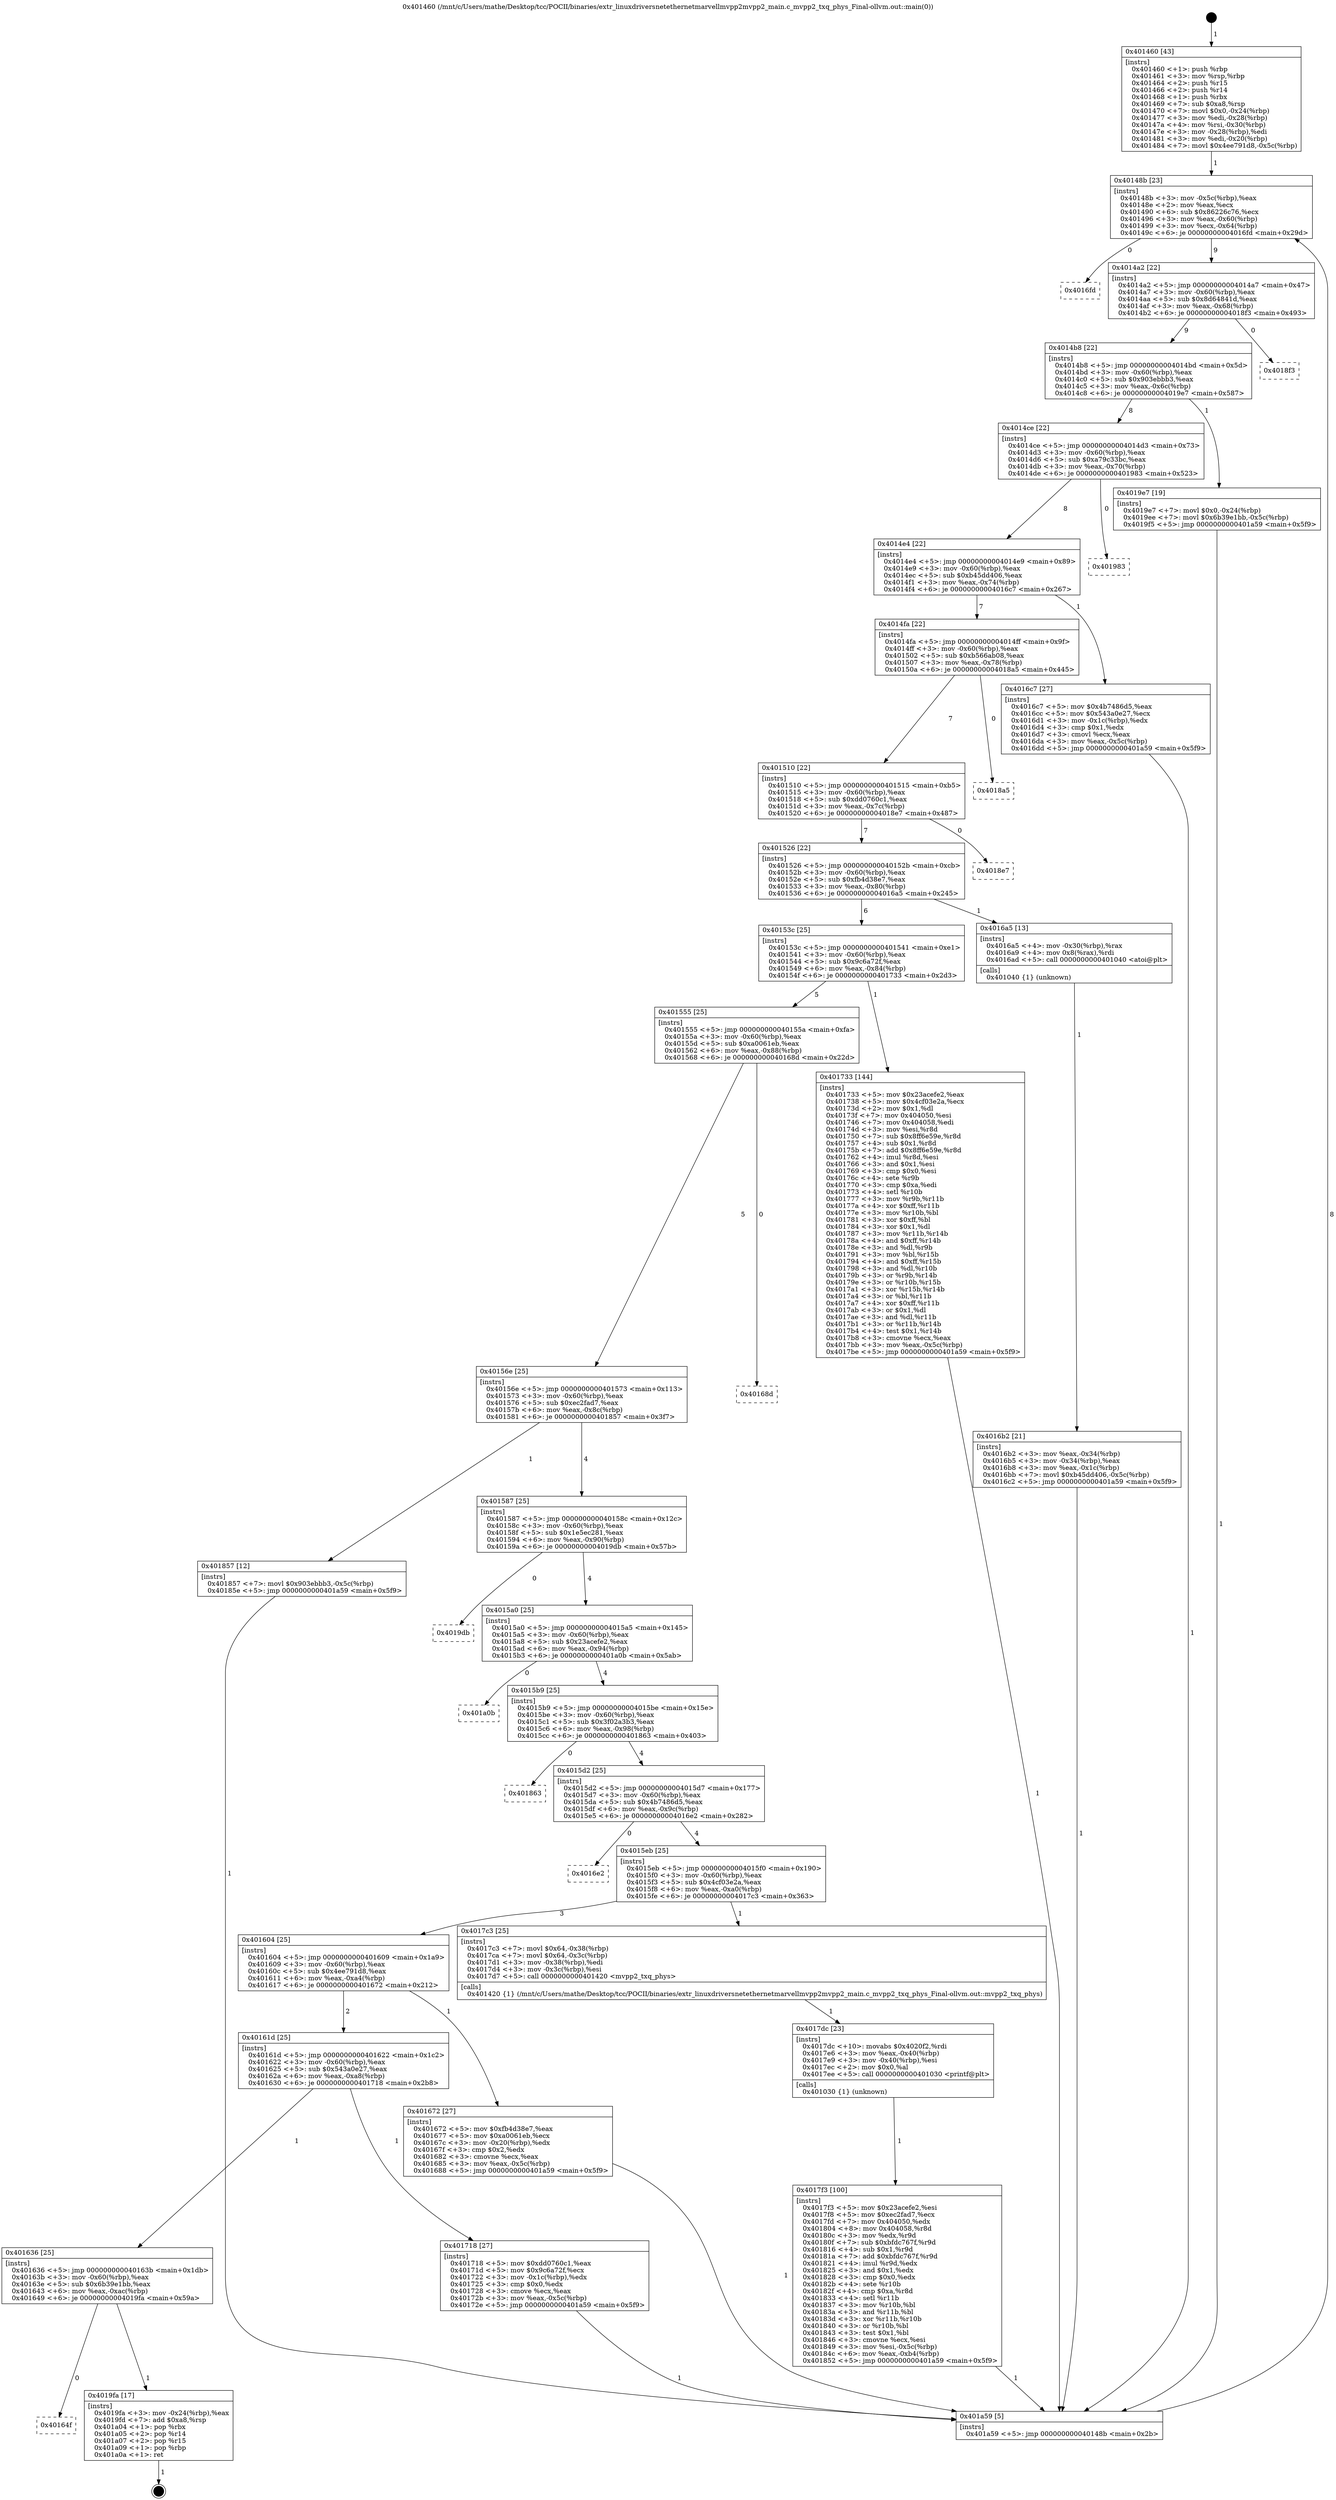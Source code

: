 digraph "0x401460" {
  label = "0x401460 (/mnt/c/Users/mathe/Desktop/tcc/POCII/binaries/extr_linuxdriversnetethernetmarvellmvpp2mvpp2_main.c_mvpp2_txq_phys_Final-ollvm.out::main(0))"
  labelloc = "t"
  node[shape=record]

  Entry [label="",width=0.3,height=0.3,shape=circle,fillcolor=black,style=filled]
  "0x40148b" [label="{
     0x40148b [23]\l
     | [instrs]\l
     &nbsp;&nbsp;0x40148b \<+3\>: mov -0x5c(%rbp),%eax\l
     &nbsp;&nbsp;0x40148e \<+2\>: mov %eax,%ecx\l
     &nbsp;&nbsp;0x401490 \<+6\>: sub $0x86226c76,%ecx\l
     &nbsp;&nbsp;0x401496 \<+3\>: mov %eax,-0x60(%rbp)\l
     &nbsp;&nbsp;0x401499 \<+3\>: mov %ecx,-0x64(%rbp)\l
     &nbsp;&nbsp;0x40149c \<+6\>: je 00000000004016fd \<main+0x29d\>\l
  }"]
  "0x4016fd" [label="{
     0x4016fd\l
  }", style=dashed]
  "0x4014a2" [label="{
     0x4014a2 [22]\l
     | [instrs]\l
     &nbsp;&nbsp;0x4014a2 \<+5\>: jmp 00000000004014a7 \<main+0x47\>\l
     &nbsp;&nbsp;0x4014a7 \<+3\>: mov -0x60(%rbp),%eax\l
     &nbsp;&nbsp;0x4014aa \<+5\>: sub $0x8d64841d,%eax\l
     &nbsp;&nbsp;0x4014af \<+3\>: mov %eax,-0x68(%rbp)\l
     &nbsp;&nbsp;0x4014b2 \<+6\>: je 00000000004018f3 \<main+0x493\>\l
  }"]
  Exit [label="",width=0.3,height=0.3,shape=circle,fillcolor=black,style=filled,peripheries=2]
  "0x4018f3" [label="{
     0x4018f3\l
  }", style=dashed]
  "0x4014b8" [label="{
     0x4014b8 [22]\l
     | [instrs]\l
     &nbsp;&nbsp;0x4014b8 \<+5\>: jmp 00000000004014bd \<main+0x5d\>\l
     &nbsp;&nbsp;0x4014bd \<+3\>: mov -0x60(%rbp),%eax\l
     &nbsp;&nbsp;0x4014c0 \<+5\>: sub $0x903ebbb3,%eax\l
     &nbsp;&nbsp;0x4014c5 \<+3\>: mov %eax,-0x6c(%rbp)\l
     &nbsp;&nbsp;0x4014c8 \<+6\>: je 00000000004019e7 \<main+0x587\>\l
  }"]
  "0x40164f" [label="{
     0x40164f\l
  }", style=dashed]
  "0x4019e7" [label="{
     0x4019e7 [19]\l
     | [instrs]\l
     &nbsp;&nbsp;0x4019e7 \<+7\>: movl $0x0,-0x24(%rbp)\l
     &nbsp;&nbsp;0x4019ee \<+7\>: movl $0x6b39e1bb,-0x5c(%rbp)\l
     &nbsp;&nbsp;0x4019f5 \<+5\>: jmp 0000000000401a59 \<main+0x5f9\>\l
  }"]
  "0x4014ce" [label="{
     0x4014ce [22]\l
     | [instrs]\l
     &nbsp;&nbsp;0x4014ce \<+5\>: jmp 00000000004014d3 \<main+0x73\>\l
     &nbsp;&nbsp;0x4014d3 \<+3\>: mov -0x60(%rbp),%eax\l
     &nbsp;&nbsp;0x4014d6 \<+5\>: sub $0xa79c33bc,%eax\l
     &nbsp;&nbsp;0x4014db \<+3\>: mov %eax,-0x70(%rbp)\l
     &nbsp;&nbsp;0x4014de \<+6\>: je 0000000000401983 \<main+0x523\>\l
  }"]
  "0x4019fa" [label="{
     0x4019fa [17]\l
     | [instrs]\l
     &nbsp;&nbsp;0x4019fa \<+3\>: mov -0x24(%rbp),%eax\l
     &nbsp;&nbsp;0x4019fd \<+7\>: add $0xa8,%rsp\l
     &nbsp;&nbsp;0x401a04 \<+1\>: pop %rbx\l
     &nbsp;&nbsp;0x401a05 \<+2\>: pop %r14\l
     &nbsp;&nbsp;0x401a07 \<+2\>: pop %r15\l
     &nbsp;&nbsp;0x401a09 \<+1\>: pop %rbp\l
     &nbsp;&nbsp;0x401a0a \<+1\>: ret\l
  }"]
  "0x401983" [label="{
     0x401983\l
  }", style=dashed]
  "0x4014e4" [label="{
     0x4014e4 [22]\l
     | [instrs]\l
     &nbsp;&nbsp;0x4014e4 \<+5\>: jmp 00000000004014e9 \<main+0x89\>\l
     &nbsp;&nbsp;0x4014e9 \<+3\>: mov -0x60(%rbp),%eax\l
     &nbsp;&nbsp;0x4014ec \<+5\>: sub $0xb45dd406,%eax\l
     &nbsp;&nbsp;0x4014f1 \<+3\>: mov %eax,-0x74(%rbp)\l
     &nbsp;&nbsp;0x4014f4 \<+6\>: je 00000000004016c7 \<main+0x267\>\l
  }"]
  "0x4017f3" [label="{
     0x4017f3 [100]\l
     | [instrs]\l
     &nbsp;&nbsp;0x4017f3 \<+5\>: mov $0x23acefe2,%esi\l
     &nbsp;&nbsp;0x4017f8 \<+5\>: mov $0xec2fad7,%ecx\l
     &nbsp;&nbsp;0x4017fd \<+7\>: mov 0x404050,%edx\l
     &nbsp;&nbsp;0x401804 \<+8\>: mov 0x404058,%r8d\l
     &nbsp;&nbsp;0x40180c \<+3\>: mov %edx,%r9d\l
     &nbsp;&nbsp;0x40180f \<+7\>: sub $0xbfdc767f,%r9d\l
     &nbsp;&nbsp;0x401816 \<+4\>: sub $0x1,%r9d\l
     &nbsp;&nbsp;0x40181a \<+7\>: add $0xbfdc767f,%r9d\l
     &nbsp;&nbsp;0x401821 \<+4\>: imul %r9d,%edx\l
     &nbsp;&nbsp;0x401825 \<+3\>: and $0x1,%edx\l
     &nbsp;&nbsp;0x401828 \<+3\>: cmp $0x0,%edx\l
     &nbsp;&nbsp;0x40182b \<+4\>: sete %r10b\l
     &nbsp;&nbsp;0x40182f \<+4\>: cmp $0xa,%r8d\l
     &nbsp;&nbsp;0x401833 \<+4\>: setl %r11b\l
     &nbsp;&nbsp;0x401837 \<+3\>: mov %r10b,%bl\l
     &nbsp;&nbsp;0x40183a \<+3\>: and %r11b,%bl\l
     &nbsp;&nbsp;0x40183d \<+3\>: xor %r11b,%r10b\l
     &nbsp;&nbsp;0x401840 \<+3\>: or %r10b,%bl\l
     &nbsp;&nbsp;0x401843 \<+3\>: test $0x1,%bl\l
     &nbsp;&nbsp;0x401846 \<+3\>: cmovne %ecx,%esi\l
     &nbsp;&nbsp;0x401849 \<+3\>: mov %esi,-0x5c(%rbp)\l
     &nbsp;&nbsp;0x40184c \<+6\>: mov %eax,-0xb4(%rbp)\l
     &nbsp;&nbsp;0x401852 \<+5\>: jmp 0000000000401a59 \<main+0x5f9\>\l
  }"]
  "0x4016c7" [label="{
     0x4016c7 [27]\l
     | [instrs]\l
     &nbsp;&nbsp;0x4016c7 \<+5\>: mov $0x4b7486d5,%eax\l
     &nbsp;&nbsp;0x4016cc \<+5\>: mov $0x543a0e27,%ecx\l
     &nbsp;&nbsp;0x4016d1 \<+3\>: mov -0x1c(%rbp),%edx\l
     &nbsp;&nbsp;0x4016d4 \<+3\>: cmp $0x1,%edx\l
     &nbsp;&nbsp;0x4016d7 \<+3\>: cmovl %ecx,%eax\l
     &nbsp;&nbsp;0x4016da \<+3\>: mov %eax,-0x5c(%rbp)\l
     &nbsp;&nbsp;0x4016dd \<+5\>: jmp 0000000000401a59 \<main+0x5f9\>\l
  }"]
  "0x4014fa" [label="{
     0x4014fa [22]\l
     | [instrs]\l
     &nbsp;&nbsp;0x4014fa \<+5\>: jmp 00000000004014ff \<main+0x9f\>\l
     &nbsp;&nbsp;0x4014ff \<+3\>: mov -0x60(%rbp),%eax\l
     &nbsp;&nbsp;0x401502 \<+5\>: sub $0xb566ab08,%eax\l
     &nbsp;&nbsp;0x401507 \<+3\>: mov %eax,-0x78(%rbp)\l
     &nbsp;&nbsp;0x40150a \<+6\>: je 00000000004018a5 \<main+0x445\>\l
  }"]
  "0x4017dc" [label="{
     0x4017dc [23]\l
     | [instrs]\l
     &nbsp;&nbsp;0x4017dc \<+10\>: movabs $0x4020f2,%rdi\l
     &nbsp;&nbsp;0x4017e6 \<+3\>: mov %eax,-0x40(%rbp)\l
     &nbsp;&nbsp;0x4017e9 \<+3\>: mov -0x40(%rbp),%esi\l
     &nbsp;&nbsp;0x4017ec \<+2\>: mov $0x0,%al\l
     &nbsp;&nbsp;0x4017ee \<+5\>: call 0000000000401030 \<printf@plt\>\l
     | [calls]\l
     &nbsp;&nbsp;0x401030 \{1\} (unknown)\l
  }"]
  "0x4018a5" [label="{
     0x4018a5\l
  }", style=dashed]
  "0x401510" [label="{
     0x401510 [22]\l
     | [instrs]\l
     &nbsp;&nbsp;0x401510 \<+5\>: jmp 0000000000401515 \<main+0xb5\>\l
     &nbsp;&nbsp;0x401515 \<+3\>: mov -0x60(%rbp),%eax\l
     &nbsp;&nbsp;0x401518 \<+5\>: sub $0xdd0760c1,%eax\l
     &nbsp;&nbsp;0x40151d \<+3\>: mov %eax,-0x7c(%rbp)\l
     &nbsp;&nbsp;0x401520 \<+6\>: je 00000000004018e7 \<main+0x487\>\l
  }"]
  "0x401636" [label="{
     0x401636 [25]\l
     | [instrs]\l
     &nbsp;&nbsp;0x401636 \<+5\>: jmp 000000000040163b \<main+0x1db\>\l
     &nbsp;&nbsp;0x40163b \<+3\>: mov -0x60(%rbp),%eax\l
     &nbsp;&nbsp;0x40163e \<+5\>: sub $0x6b39e1bb,%eax\l
     &nbsp;&nbsp;0x401643 \<+6\>: mov %eax,-0xac(%rbp)\l
     &nbsp;&nbsp;0x401649 \<+6\>: je 00000000004019fa \<main+0x59a\>\l
  }"]
  "0x4018e7" [label="{
     0x4018e7\l
  }", style=dashed]
  "0x401526" [label="{
     0x401526 [22]\l
     | [instrs]\l
     &nbsp;&nbsp;0x401526 \<+5\>: jmp 000000000040152b \<main+0xcb\>\l
     &nbsp;&nbsp;0x40152b \<+3\>: mov -0x60(%rbp),%eax\l
     &nbsp;&nbsp;0x40152e \<+5\>: sub $0xfb4d38e7,%eax\l
     &nbsp;&nbsp;0x401533 \<+3\>: mov %eax,-0x80(%rbp)\l
     &nbsp;&nbsp;0x401536 \<+6\>: je 00000000004016a5 \<main+0x245\>\l
  }"]
  "0x401718" [label="{
     0x401718 [27]\l
     | [instrs]\l
     &nbsp;&nbsp;0x401718 \<+5\>: mov $0xdd0760c1,%eax\l
     &nbsp;&nbsp;0x40171d \<+5\>: mov $0x9c6a72f,%ecx\l
     &nbsp;&nbsp;0x401722 \<+3\>: mov -0x1c(%rbp),%edx\l
     &nbsp;&nbsp;0x401725 \<+3\>: cmp $0x0,%edx\l
     &nbsp;&nbsp;0x401728 \<+3\>: cmove %ecx,%eax\l
     &nbsp;&nbsp;0x40172b \<+3\>: mov %eax,-0x5c(%rbp)\l
     &nbsp;&nbsp;0x40172e \<+5\>: jmp 0000000000401a59 \<main+0x5f9\>\l
  }"]
  "0x4016a5" [label="{
     0x4016a5 [13]\l
     | [instrs]\l
     &nbsp;&nbsp;0x4016a5 \<+4\>: mov -0x30(%rbp),%rax\l
     &nbsp;&nbsp;0x4016a9 \<+4\>: mov 0x8(%rax),%rdi\l
     &nbsp;&nbsp;0x4016ad \<+5\>: call 0000000000401040 \<atoi@plt\>\l
     | [calls]\l
     &nbsp;&nbsp;0x401040 \{1\} (unknown)\l
  }"]
  "0x40153c" [label="{
     0x40153c [25]\l
     | [instrs]\l
     &nbsp;&nbsp;0x40153c \<+5\>: jmp 0000000000401541 \<main+0xe1\>\l
     &nbsp;&nbsp;0x401541 \<+3\>: mov -0x60(%rbp),%eax\l
     &nbsp;&nbsp;0x401544 \<+5\>: sub $0x9c6a72f,%eax\l
     &nbsp;&nbsp;0x401549 \<+6\>: mov %eax,-0x84(%rbp)\l
     &nbsp;&nbsp;0x40154f \<+6\>: je 0000000000401733 \<main+0x2d3\>\l
  }"]
  "0x4016b2" [label="{
     0x4016b2 [21]\l
     | [instrs]\l
     &nbsp;&nbsp;0x4016b2 \<+3\>: mov %eax,-0x34(%rbp)\l
     &nbsp;&nbsp;0x4016b5 \<+3\>: mov -0x34(%rbp),%eax\l
     &nbsp;&nbsp;0x4016b8 \<+3\>: mov %eax,-0x1c(%rbp)\l
     &nbsp;&nbsp;0x4016bb \<+7\>: movl $0xb45dd406,-0x5c(%rbp)\l
     &nbsp;&nbsp;0x4016c2 \<+5\>: jmp 0000000000401a59 \<main+0x5f9\>\l
  }"]
  "0x401733" [label="{
     0x401733 [144]\l
     | [instrs]\l
     &nbsp;&nbsp;0x401733 \<+5\>: mov $0x23acefe2,%eax\l
     &nbsp;&nbsp;0x401738 \<+5\>: mov $0x4cf03e2a,%ecx\l
     &nbsp;&nbsp;0x40173d \<+2\>: mov $0x1,%dl\l
     &nbsp;&nbsp;0x40173f \<+7\>: mov 0x404050,%esi\l
     &nbsp;&nbsp;0x401746 \<+7\>: mov 0x404058,%edi\l
     &nbsp;&nbsp;0x40174d \<+3\>: mov %esi,%r8d\l
     &nbsp;&nbsp;0x401750 \<+7\>: sub $0x8ff6e59e,%r8d\l
     &nbsp;&nbsp;0x401757 \<+4\>: sub $0x1,%r8d\l
     &nbsp;&nbsp;0x40175b \<+7\>: add $0x8ff6e59e,%r8d\l
     &nbsp;&nbsp;0x401762 \<+4\>: imul %r8d,%esi\l
     &nbsp;&nbsp;0x401766 \<+3\>: and $0x1,%esi\l
     &nbsp;&nbsp;0x401769 \<+3\>: cmp $0x0,%esi\l
     &nbsp;&nbsp;0x40176c \<+4\>: sete %r9b\l
     &nbsp;&nbsp;0x401770 \<+3\>: cmp $0xa,%edi\l
     &nbsp;&nbsp;0x401773 \<+4\>: setl %r10b\l
     &nbsp;&nbsp;0x401777 \<+3\>: mov %r9b,%r11b\l
     &nbsp;&nbsp;0x40177a \<+4\>: xor $0xff,%r11b\l
     &nbsp;&nbsp;0x40177e \<+3\>: mov %r10b,%bl\l
     &nbsp;&nbsp;0x401781 \<+3\>: xor $0xff,%bl\l
     &nbsp;&nbsp;0x401784 \<+3\>: xor $0x1,%dl\l
     &nbsp;&nbsp;0x401787 \<+3\>: mov %r11b,%r14b\l
     &nbsp;&nbsp;0x40178a \<+4\>: and $0xff,%r14b\l
     &nbsp;&nbsp;0x40178e \<+3\>: and %dl,%r9b\l
     &nbsp;&nbsp;0x401791 \<+3\>: mov %bl,%r15b\l
     &nbsp;&nbsp;0x401794 \<+4\>: and $0xff,%r15b\l
     &nbsp;&nbsp;0x401798 \<+3\>: and %dl,%r10b\l
     &nbsp;&nbsp;0x40179b \<+3\>: or %r9b,%r14b\l
     &nbsp;&nbsp;0x40179e \<+3\>: or %r10b,%r15b\l
     &nbsp;&nbsp;0x4017a1 \<+3\>: xor %r15b,%r14b\l
     &nbsp;&nbsp;0x4017a4 \<+3\>: or %bl,%r11b\l
     &nbsp;&nbsp;0x4017a7 \<+4\>: xor $0xff,%r11b\l
     &nbsp;&nbsp;0x4017ab \<+3\>: or $0x1,%dl\l
     &nbsp;&nbsp;0x4017ae \<+3\>: and %dl,%r11b\l
     &nbsp;&nbsp;0x4017b1 \<+3\>: or %r11b,%r14b\l
     &nbsp;&nbsp;0x4017b4 \<+4\>: test $0x1,%r14b\l
     &nbsp;&nbsp;0x4017b8 \<+3\>: cmovne %ecx,%eax\l
     &nbsp;&nbsp;0x4017bb \<+3\>: mov %eax,-0x5c(%rbp)\l
     &nbsp;&nbsp;0x4017be \<+5\>: jmp 0000000000401a59 \<main+0x5f9\>\l
  }"]
  "0x401555" [label="{
     0x401555 [25]\l
     | [instrs]\l
     &nbsp;&nbsp;0x401555 \<+5\>: jmp 000000000040155a \<main+0xfa\>\l
     &nbsp;&nbsp;0x40155a \<+3\>: mov -0x60(%rbp),%eax\l
     &nbsp;&nbsp;0x40155d \<+5\>: sub $0xa0061eb,%eax\l
     &nbsp;&nbsp;0x401562 \<+6\>: mov %eax,-0x88(%rbp)\l
     &nbsp;&nbsp;0x401568 \<+6\>: je 000000000040168d \<main+0x22d\>\l
  }"]
  "0x401460" [label="{
     0x401460 [43]\l
     | [instrs]\l
     &nbsp;&nbsp;0x401460 \<+1\>: push %rbp\l
     &nbsp;&nbsp;0x401461 \<+3\>: mov %rsp,%rbp\l
     &nbsp;&nbsp;0x401464 \<+2\>: push %r15\l
     &nbsp;&nbsp;0x401466 \<+2\>: push %r14\l
     &nbsp;&nbsp;0x401468 \<+1\>: push %rbx\l
     &nbsp;&nbsp;0x401469 \<+7\>: sub $0xa8,%rsp\l
     &nbsp;&nbsp;0x401470 \<+7\>: movl $0x0,-0x24(%rbp)\l
     &nbsp;&nbsp;0x401477 \<+3\>: mov %edi,-0x28(%rbp)\l
     &nbsp;&nbsp;0x40147a \<+4\>: mov %rsi,-0x30(%rbp)\l
     &nbsp;&nbsp;0x40147e \<+3\>: mov -0x28(%rbp),%edi\l
     &nbsp;&nbsp;0x401481 \<+3\>: mov %edi,-0x20(%rbp)\l
     &nbsp;&nbsp;0x401484 \<+7\>: movl $0x4ee791d8,-0x5c(%rbp)\l
  }"]
  "0x40168d" [label="{
     0x40168d\l
  }", style=dashed]
  "0x40156e" [label="{
     0x40156e [25]\l
     | [instrs]\l
     &nbsp;&nbsp;0x40156e \<+5\>: jmp 0000000000401573 \<main+0x113\>\l
     &nbsp;&nbsp;0x401573 \<+3\>: mov -0x60(%rbp),%eax\l
     &nbsp;&nbsp;0x401576 \<+5\>: sub $0xec2fad7,%eax\l
     &nbsp;&nbsp;0x40157b \<+6\>: mov %eax,-0x8c(%rbp)\l
     &nbsp;&nbsp;0x401581 \<+6\>: je 0000000000401857 \<main+0x3f7\>\l
  }"]
  "0x401a59" [label="{
     0x401a59 [5]\l
     | [instrs]\l
     &nbsp;&nbsp;0x401a59 \<+5\>: jmp 000000000040148b \<main+0x2b\>\l
  }"]
  "0x401857" [label="{
     0x401857 [12]\l
     | [instrs]\l
     &nbsp;&nbsp;0x401857 \<+7\>: movl $0x903ebbb3,-0x5c(%rbp)\l
     &nbsp;&nbsp;0x40185e \<+5\>: jmp 0000000000401a59 \<main+0x5f9\>\l
  }"]
  "0x401587" [label="{
     0x401587 [25]\l
     | [instrs]\l
     &nbsp;&nbsp;0x401587 \<+5\>: jmp 000000000040158c \<main+0x12c\>\l
     &nbsp;&nbsp;0x40158c \<+3\>: mov -0x60(%rbp),%eax\l
     &nbsp;&nbsp;0x40158f \<+5\>: sub $0x1e5ec281,%eax\l
     &nbsp;&nbsp;0x401594 \<+6\>: mov %eax,-0x90(%rbp)\l
     &nbsp;&nbsp;0x40159a \<+6\>: je 00000000004019db \<main+0x57b\>\l
  }"]
  "0x40161d" [label="{
     0x40161d [25]\l
     | [instrs]\l
     &nbsp;&nbsp;0x40161d \<+5\>: jmp 0000000000401622 \<main+0x1c2\>\l
     &nbsp;&nbsp;0x401622 \<+3\>: mov -0x60(%rbp),%eax\l
     &nbsp;&nbsp;0x401625 \<+5\>: sub $0x543a0e27,%eax\l
     &nbsp;&nbsp;0x40162a \<+6\>: mov %eax,-0xa8(%rbp)\l
     &nbsp;&nbsp;0x401630 \<+6\>: je 0000000000401718 \<main+0x2b8\>\l
  }"]
  "0x4019db" [label="{
     0x4019db\l
  }", style=dashed]
  "0x4015a0" [label="{
     0x4015a0 [25]\l
     | [instrs]\l
     &nbsp;&nbsp;0x4015a0 \<+5\>: jmp 00000000004015a5 \<main+0x145\>\l
     &nbsp;&nbsp;0x4015a5 \<+3\>: mov -0x60(%rbp),%eax\l
     &nbsp;&nbsp;0x4015a8 \<+5\>: sub $0x23acefe2,%eax\l
     &nbsp;&nbsp;0x4015ad \<+6\>: mov %eax,-0x94(%rbp)\l
     &nbsp;&nbsp;0x4015b3 \<+6\>: je 0000000000401a0b \<main+0x5ab\>\l
  }"]
  "0x401672" [label="{
     0x401672 [27]\l
     | [instrs]\l
     &nbsp;&nbsp;0x401672 \<+5\>: mov $0xfb4d38e7,%eax\l
     &nbsp;&nbsp;0x401677 \<+5\>: mov $0xa0061eb,%ecx\l
     &nbsp;&nbsp;0x40167c \<+3\>: mov -0x20(%rbp),%edx\l
     &nbsp;&nbsp;0x40167f \<+3\>: cmp $0x2,%edx\l
     &nbsp;&nbsp;0x401682 \<+3\>: cmovne %ecx,%eax\l
     &nbsp;&nbsp;0x401685 \<+3\>: mov %eax,-0x5c(%rbp)\l
     &nbsp;&nbsp;0x401688 \<+5\>: jmp 0000000000401a59 \<main+0x5f9\>\l
  }"]
  "0x401a0b" [label="{
     0x401a0b\l
  }", style=dashed]
  "0x4015b9" [label="{
     0x4015b9 [25]\l
     | [instrs]\l
     &nbsp;&nbsp;0x4015b9 \<+5\>: jmp 00000000004015be \<main+0x15e\>\l
     &nbsp;&nbsp;0x4015be \<+3\>: mov -0x60(%rbp),%eax\l
     &nbsp;&nbsp;0x4015c1 \<+5\>: sub $0x3f02a3b3,%eax\l
     &nbsp;&nbsp;0x4015c6 \<+6\>: mov %eax,-0x98(%rbp)\l
     &nbsp;&nbsp;0x4015cc \<+6\>: je 0000000000401863 \<main+0x403\>\l
  }"]
  "0x401604" [label="{
     0x401604 [25]\l
     | [instrs]\l
     &nbsp;&nbsp;0x401604 \<+5\>: jmp 0000000000401609 \<main+0x1a9\>\l
     &nbsp;&nbsp;0x401609 \<+3\>: mov -0x60(%rbp),%eax\l
     &nbsp;&nbsp;0x40160c \<+5\>: sub $0x4ee791d8,%eax\l
     &nbsp;&nbsp;0x401611 \<+6\>: mov %eax,-0xa4(%rbp)\l
     &nbsp;&nbsp;0x401617 \<+6\>: je 0000000000401672 \<main+0x212\>\l
  }"]
  "0x401863" [label="{
     0x401863\l
  }", style=dashed]
  "0x4015d2" [label="{
     0x4015d2 [25]\l
     | [instrs]\l
     &nbsp;&nbsp;0x4015d2 \<+5\>: jmp 00000000004015d7 \<main+0x177\>\l
     &nbsp;&nbsp;0x4015d7 \<+3\>: mov -0x60(%rbp),%eax\l
     &nbsp;&nbsp;0x4015da \<+5\>: sub $0x4b7486d5,%eax\l
     &nbsp;&nbsp;0x4015df \<+6\>: mov %eax,-0x9c(%rbp)\l
     &nbsp;&nbsp;0x4015e5 \<+6\>: je 00000000004016e2 \<main+0x282\>\l
  }"]
  "0x4017c3" [label="{
     0x4017c3 [25]\l
     | [instrs]\l
     &nbsp;&nbsp;0x4017c3 \<+7\>: movl $0x64,-0x38(%rbp)\l
     &nbsp;&nbsp;0x4017ca \<+7\>: movl $0x64,-0x3c(%rbp)\l
     &nbsp;&nbsp;0x4017d1 \<+3\>: mov -0x38(%rbp),%edi\l
     &nbsp;&nbsp;0x4017d4 \<+3\>: mov -0x3c(%rbp),%esi\l
     &nbsp;&nbsp;0x4017d7 \<+5\>: call 0000000000401420 \<mvpp2_txq_phys\>\l
     | [calls]\l
     &nbsp;&nbsp;0x401420 \{1\} (/mnt/c/Users/mathe/Desktop/tcc/POCII/binaries/extr_linuxdriversnetethernetmarvellmvpp2mvpp2_main.c_mvpp2_txq_phys_Final-ollvm.out::mvpp2_txq_phys)\l
  }"]
  "0x4016e2" [label="{
     0x4016e2\l
  }", style=dashed]
  "0x4015eb" [label="{
     0x4015eb [25]\l
     | [instrs]\l
     &nbsp;&nbsp;0x4015eb \<+5\>: jmp 00000000004015f0 \<main+0x190\>\l
     &nbsp;&nbsp;0x4015f0 \<+3\>: mov -0x60(%rbp),%eax\l
     &nbsp;&nbsp;0x4015f3 \<+5\>: sub $0x4cf03e2a,%eax\l
     &nbsp;&nbsp;0x4015f8 \<+6\>: mov %eax,-0xa0(%rbp)\l
     &nbsp;&nbsp;0x4015fe \<+6\>: je 00000000004017c3 \<main+0x363\>\l
  }"]
  Entry -> "0x401460" [label=" 1"]
  "0x40148b" -> "0x4016fd" [label=" 0"]
  "0x40148b" -> "0x4014a2" [label=" 9"]
  "0x4019fa" -> Exit [label=" 1"]
  "0x4014a2" -> "0x4018f3" [label=" 0"]
  "0x4014a2" -> "0x4014b8" [label=" 9"]
  "0x401636" -> "0x40164f" [label=" 0"]
  "0x4014b8" -> "0x4019e7" [label=" 1"]
  "0x4014b8" -> "0x4014ce" [label=" 8"]
  "0x401636" -> "0x4019fa" [label=" 1"]
  "0x4014ce" -> "0x401983" [label=" 0"]
  "0x4014ce" -> "0x4014e4" [label=" 8"]
  "0x4019e7" -> "0x401a59" [label=" 1"]
  "0x4014e4" -> "0x4016c7" [label=" 1"]
  "0x4014e4" -> "0x4014fa" [label=" 7"]
  "0x401857" -> "0x401a59" [label=" 1"]
  "0x4014fa" -> "0x4018a5" [label=" 0"]
  "0x4014fa" -> "0x401510" [label=" 7"]
  "0x4017f3" -> "0x401a59" [label=" 1"]
  "0x401510" -> "0x4018e7" [label=" 0"]
  "0x401510" -> "0x401526" [label=" 7"]
  "0x4017dc" -> "0x4017f3" [label=" 1"]
  "0x401526" -> "0x4016a5" [label=" 1"]
  "0x401526" -> "0x40153c" [label=" 6"]
  "0x4017c3" -> "0x4017dc" [label=" 1"]
  "0x40153c" -> "0x401733" [label=" 1"]
  "0x40153c" -> "0x401555" [label=" 5"]
  "0x401718" -> "0x401a59" [label=" 1"]
  "0x401555" -> "0x40168d" [label=" 0"]
  "0x401555" -> "0x40156e" [label=" 5"]
  "0x40161d" -> "0x401636" [label=" 1"]
  "0x40156e" -> "0x401857" [label=" 1"]
  "0x40156e" -> "0x401587" [label=" 4"]
  "0x40161d" -> "0x401718" [label=" 1"]
  "0x401587" -> "0x4019db" [label=" 0"]
  "0x401587" -> "0x4015a0" [label=" 4"]
  "0x401733" -> "0x401a59" [label=" 1"]
  "0x4015a0" -> "0x401a0b" [label=" 0"]
  "0x4015a0" -> "0x4015b9" [label=" 4"]
  "0x4016c7" -> "0x401a59" [label=" 1"]
  "0x4015b9" -> "0x401863" [label=" 0"]
  "0x4015b9" -> "0x4015d2" [label=" 4"]
  "0x4016a5" -> "0x4016b2" [label=" 1"]
  "0x4015d2" -> "0x4016e2" [label=" 0"]
  "0x4015d2" -> "0x4015eb" [label=" 4"]
  "0x401a59" -> "0x40148b" [label=" 8"]
  "0x4015eb" -> "0x4017c3" [label=" 1"]
  "0x4015eb" -> "0x401604" [label=" 3"]
  "0x4016b2" -> "0x401a59" [label=" 1"]
  "0x401604" -> "0x401672" [label=" 1"]
  "0x401604" -> "0x40161d" [label=" 2"]
  "0x401672" -> "0x401a59" [label=" 1"]
  "0x401460" -> "0x40148b" [label=" 1"]
}
